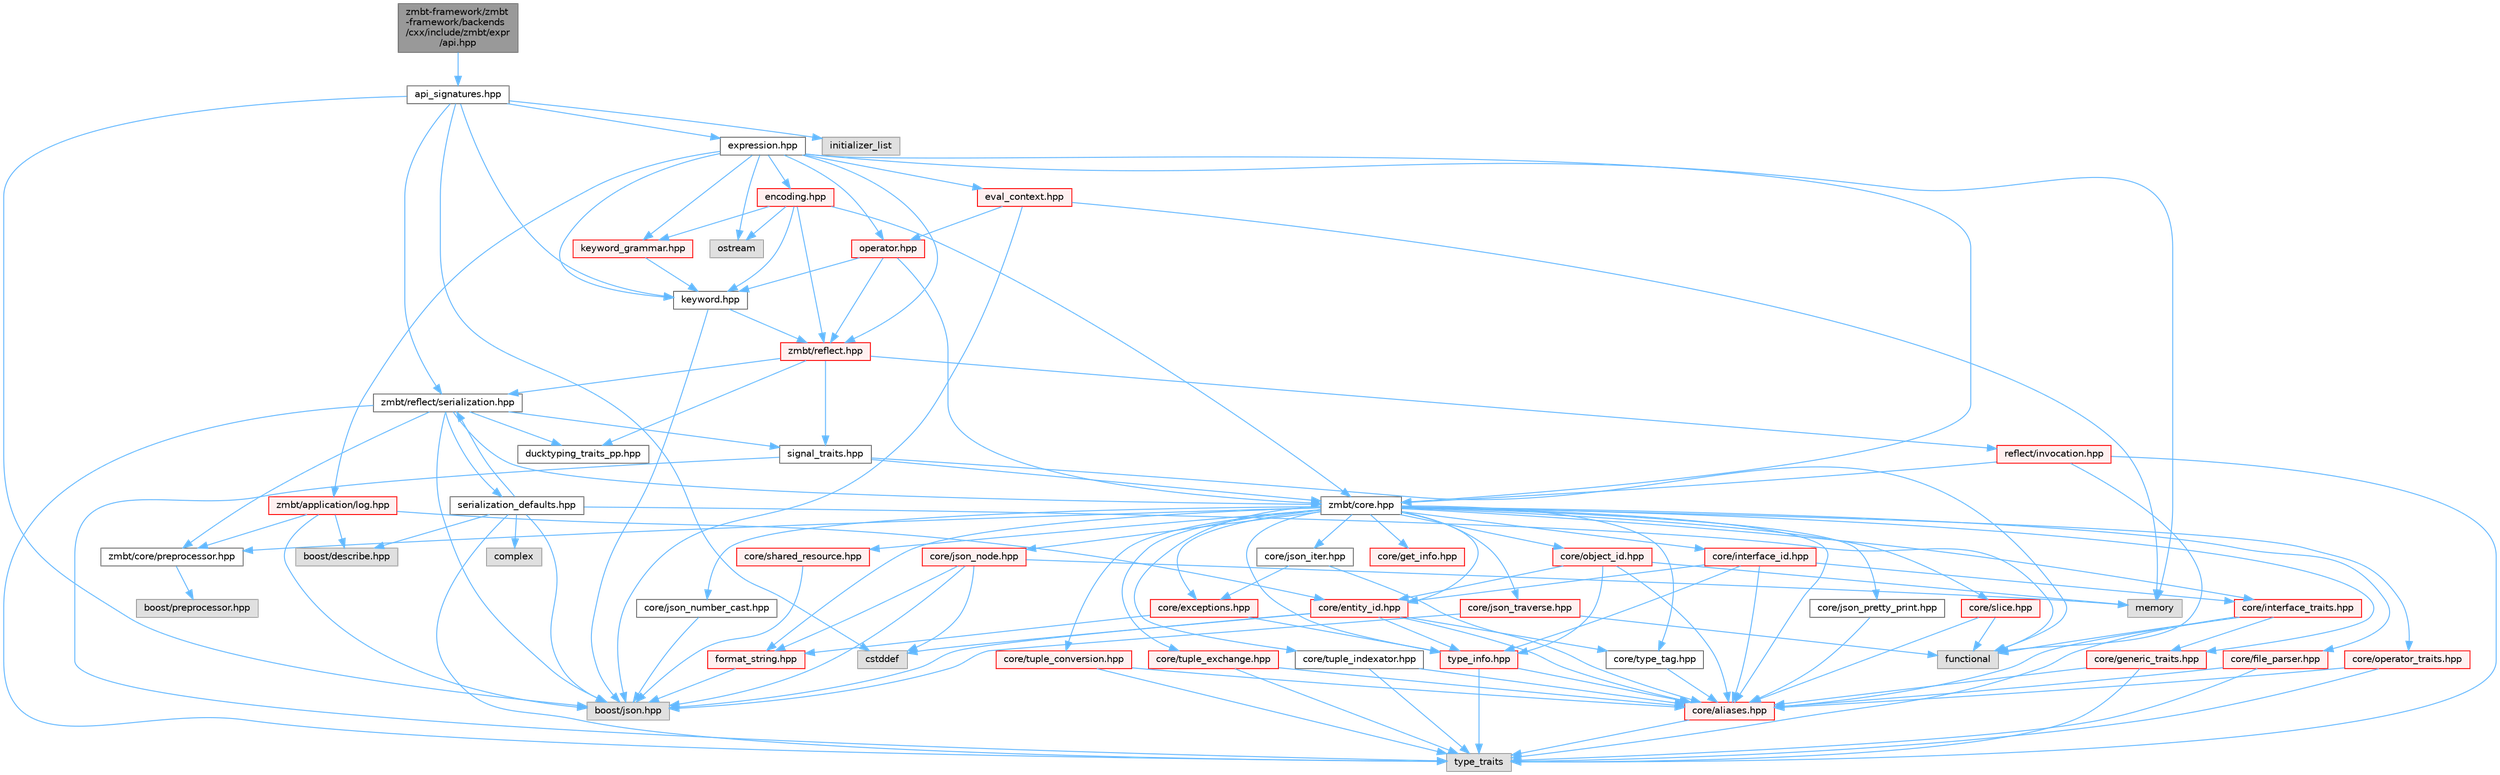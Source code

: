 digraph "zmbt-framework/zmbt-framework/backends/cxx/include/zmbt/expr/api.hpp"
{
 // LATEX_PDF_SIZE
  bgcolor="transparent";
  edge [fontname=Helvetica,fontsize=10,labelfontname=Helvetica,labelfontsize=10];
  node [fontname=Helvetica,fontsize=10,shape=box,height=0.2,width=0.4];
  Node1 [id="Node000001",label="zmbt-framework/zmbt\l-framework/backends\l/cxx/include/zmbt/expr\l/api.hpp",height=0.2,width=0.4,color="gray40", fillcolor="grey60", style="filled", fontcolor="black",tooltip=" "];
  Node1 -> Node2 [id="edge1_Node000001_Node000002",color="steelblue1",style="solid",tooltip=" "];
  Node2 [id="Node000002",label="api_signatures.hpp",height=0.2,width=0.4,color="grey40", fillcolor="white", style="filled",URL="$api__signatures_8hpp.html",tooltip=" "];
  Node2 -> Node3 [id="edge2_Node000002_Node000003",color="steelblue1",style="solid",tooltip=" "];
  Node3 [id="Node000003",label="cstddef",height=0.2,width=0.4,color="grey60", fillcolor="#E0E0E0", style="filled",tooltip=" "];
  Node2 -> Node4 [id="edge3_Node000002_Node000004",color="steelblue1",style="solid",tooltip=" "];
  Node4 [id="Node000004",label="initializer_list",height=0.2,width=0.4,color="grey60", fillcolor="#E0E0E0", style="filled",tooltip=" "];
  Node2 -> Node5 [id="edge4_Node000002_Node000005",color="steelblue1",style="solid",tooltip=" "];
  Node5 [id="Node000005",label="boost/json.hpp",height=0.2,width=0.4,color="grey60", fillcolor="#E0E0E0", style="filled",tooltip=" "];
  Node2 -> Node6 [id="edge5_Node000002_Node000006",color="steelblue1",style="solid",tooltip=" "];
  Node6 [id="Node000006",label="zmbt/reflect/serialization.hpp",height=0.2,width=0.4,color="grey40", fillcolor="white", style="filled",URL="$serialization_8hpp.html",tooltip=" "];
  Node6 -> Node7 [id="edge6_Node000006_Node000007",color="steelblue1",style="solid",tooltip=" "];
  Node7 [id="Node000007",label="type_traits",height=0.2,width=0.4,color="grey60", fillcolor="#E0E0E0", style="filled",tooltip=" "];
  Node6 -> Node5 [id="edge7_Node000006_Node000005",color="steelblue1",style="solid",tooltip=" "];
  Node6 -> Node8 [id="edge8_Node000006_Node000008",color="steelblue1",style="solid",tooltip=" "];
  Node8 [id="Node000008",label="zmbt/core/preprocessor.hpp",height=0.2,width=0.4,color="grey40", fillcolor="white", style="filled",URL="$preprocessor_8hpp.html",tooltip="type traits to check serialization compatibility"];
  Node8 -> Node9 [id="edge9_Node000008_Node000009",color="steelblue1",style="solid",tooltip=" "];
  Node9 [id="Node000009",label="boost/preprocessor.hpp",height=0.2,width=0.4,color="grey60", fillcolor="#E0E0E0", style="filled",tooltip=" "];
  Node6 -> Node10 [id="edge10_Node000006_Node000010",color="steelblue1",style="solid",tooltip=" "];
  Node10 [id="Node000010",label="zmbt/core.hpp",height=0.2,width=0.4,color="grey40", fillcolor="white", style="filled",URL="$core_8hpp.html",tooltip=" "];
  Node10 -> Node11 [id="edge11_Node000010_Node000011",color="steelblue1",style="solid",tooltip=" "];
  Node11 [id="Node000011",label="core/aliases.hpp",height=0.2,width=0.4,color="red", fillcolor="#FFF0F0", style="filled",URL="$aliases_8hpp.html",tooltip=" "];
  Node11 -> Node7 [id="edge12_Node000011_Node000007",color="steelblue1",style="solid",tooltip=" "];
  Node10 -> Node15 [id="edge13_Node000010_Node000015",color="steelblue1",style="solid",tooltip=" "];
  Node15 [id="Node000015",label="core/exceptions.hpp",height=0.2,width=0.4,color="red", fillcolor="#FFF0F0", style="filled",URL="$core_2exceptions_8hpp.html",tooltip=" "];
  Node15 -> Node17 [id="edge14_Node000015_Node000017",color="steelblue1",style="solid",tooltip=" "];
  Node17 [id="Node000017",label="format_string.hpp",height=0.2,width=0.4,color="red", fillcolor="#FFF0F0", style="filled",URL="$format__string_8hpp.html",tooltip=" "];
  Node17 -> Node5 [id="edge15_Node000017_Node000005",color="steelblue1",style="solid",tooltip=" "];
  Node15 -> Node20 [id="edge16_Node000015_Node000020",color="steelblue1",style="solid",tooltip=" "];
  Node20 [id="Node000020",label="type_info.hpp",height=0.2,width=0.4,color="red", fillcolor="#FFF0F0", style="filled",URL="$type__info_8hpp.html",tooltip=" "];
  Node20 -> Node7 [id="edge17_Node000020_Node000007",color="steelblue1",style="solid",tooltip=" "];
  Node20 -> Node11 [id="edge18_Node000020_Node000011",color="steelblue1",style="solid",tooltip=" "];
  Node10 -> Node22 [id="edge19_Node000010_Node000022",color="steelblue1",style="solid",tooltip=" "];
  Node22 [id="Node000022",label="core/file_parser.hpp",height=0.2,width=0.4,color="red", fillcolor="#FFF0F0", style="filled",URL="$file__parser_8hpp.html",tooltip=" "];
  Node22 -> Node7 [id="edge20_Node000022_Node000007",color="steelblue1",style="solid",tooltip=" "];
  Node22 -> Node11 [id="edge21_Node000022_Node000011",color="steelblue1",style="solid",tooltip=" "];
  Node10 -> Node17 [id="edge22_Node000010_Node000017",color="steelblue1",style="solid",tooltip=" "];
  Node10 -> Node24 [id="edge23_Node000010_Node000024",color="steelblue1",style="solid",tooltip=" "];
  Node24 [id="Node000024",label="core/generic_traits.hpp",height=0.2,width=0.4,color="red", fillcolor="#FFF0F0", style="filled",URL="$generic__traits_8hpp.html",tooltip=" "];
  Node24 -> Node7 [id="edge24_Node000024_Node000007",color="steelblue1",style="solid",tooltip=" "];
  Node24 -> Node11 [id="edge25_Node000024_Node000011",color="steelblue1",style="solid",tooltip=" "];
  Node10 -> Node25 [id="edge26_Node000010_Node000025",color="steelblue1",style="solid",tooltip=" "];
  Node25 [id="Node000025",label="core/get_info.hpp",height=0.2,width=0.4,color="red", fillcolor="#FFF0F0", style="filled",URL="$get__info_8hpp.html",tooltip=" "];
  Node10 -> Node27 [id="edge27_Node000010_Node000027",color="steelblue1",style="solid",tooltip=" "];
  Node27 [id="Node000027",label="core/interface_traits.hpp",height=0.2,width=0.4,color="red", fillcolor="#FFF0F0", style="filled",URL="$interface__traits_8hpp.html",tooltip=" "];
  Node27 -> Node28 [id="edge28_Node000027_Node000028",color="steelblue1",style="solid",tooltip=" "];
  Node28 [id="Node000028",label="functional",height=0.2,width=0.4,color="grey60", fillcolor="#E0E0E0", style="filled",tooltip=" "];
  Node27 -> Node7 [id="edge29_Node000027_Node000007",color="steelblue1",style="solid",tooltip=" "];
  Node27 -> Node11 [id="edge30_Node000027_Node000011",color="steelblue1",style="solid",tooltip=" "];
  Node27 -> Node24 [id="edge31_Node000027_Node000024",color="steelblue1",style="solid",tooltip=" "];
  Node10 -> Node29 [id="edge32_Node000010_Node000029",color="steelblue1",style="solid",tooltip=" "];
  Node29 [id="Node000029",label="core/json_iter.hpp",height=0.2,width=0.4,color="grey40", fillcolor="white", style="filled",URL="$json__iter_8hpp.html",tooltip=" "];
  Node29 -> Node11 [id="edge33_Node000029_Node000011",color="steelblue1",style="solid",tooltip=" "];
  Node29 -> Node15 [id="edge34_Node000029_Node000015",color="steelblue1",style="solid",tooltip=" "];
  Node10 -> Node30 [id="edge35_Node000010_Node000030",color="steelblue1",style="solid",tooltip=" "];
  Node30 [id="Node000030",label="core/json_node.hpp",height=0.2,width=0.4,color="red", fillcolor="#FFF0F0", style="filled",URL="$json__node_8hpp.html",tooltip=" "];
  Node30 -> Node5 [id="edge36_Node000030_Node000005",color="steelblue1",style="solid",tooltip=" "];
  Node30 -> Node3 [id="edge37_Node000030_Node000003",color="steelblue1",style="solid",tooltip=" "];
  Node30 -> Node32 [id="edge38_Node000030_Node000032",color="steelblue1",style="solid",tooltip=" "];
  Node32 [id="Node000032",label="memory",height=0.2,width=0.4,color="grey60", fillcolor="#E0E0E0", style="filled",tooltip=" "];
  Node30 -> Node17 [id="edge39_Node000030_Node000017",color="steelblue1",style="solid",tooltip=" "];
  Node10 -> Node33 [id="edge40_Node000010_Node000033",color="steelblue1",style="solid",tooltip=" "];
  Node33 [id="Node000033",label="core/json_number_cast.hpp",height=0.2,width=0.4,color="grey40", fillcolor="white", style="filled",URL="$json__number__cast_8hpp.html",tooltip=" "];
  Node33 -> Node5 [id="edge41_Node000033_Node000005",color="steelblue1",style="solid",tooltip=" "];
  Node10 -> Node34 [id="edge42_Node000010_Node000034",color="steelblue1",style="solid",tooltip=" "];
  Node34 [id="Node000034",label="core/json_traverse.hpp",height=0.2,width=0.4,color="red", fillcolor="#FFF0F0", style="filled",URL="$json__traverse_8hpp.html",tooltip=" "];
  Node34 -> Node28 [id="edge43_Node000034_Node000028",color="steelblue1",style="solid",tooltip=" "];
  Node34 -> Node5 [id="edge44_Node000034_Node000005",color="steelblue1",style="solid",tooltip=" "];
  Node10 -> Node35 [id="edge45_Node000010_Node000035",color="steelblue1",style="solid",tooltip=" "];
  Node35 [id="Node000035",label="core/json_pretty_print.hpp",height=0.2,width=0.4,color="grey40", fillcolor="white", style="filled",URL="$json__pretty__print_8hpp.html",tooltip=" "];
  Node35 -> Node11 [id="edge46_Node000035_Node000011",color="steelblue1",style="solid",tooltip=" "];
  Node10 -> Node36 [id="edge47_Node000010_Node000036",color="steelblue1",style="solid",tooltip=" "];
  Node36 [id="Node000036",label="core/slice.hpp",height=0.2,width=0.4,color="red", fillcolor="#FFF0F0", style="filled",URL="$slice_8hpp.html",tooltip=" "];
  Node36 -> Node28 [id="edge48_Node000036_Node000028",color="steelblue1",style="solid",tooltip=" "];
  Node36 -> Node11 [id="edge49_Node000036_Node000011",color="steelblue1",style="solid",tooltip=" "];
  Node10 -> Node8 [id="edge50_Node000010_Node000008",color="steelblue1",style="solid",tooltip=" "];
  Node10 -> Node37 [id="edge51_Node000010_Node000037",color="steelblue1",style="solid",tooltip=" "];
  Node37 [id="Node000037",label="core/operator_traits.hpp",height=0.2,width=0.4,color="red", fillcolor="#FFF0F0", style="filled",URL="$operator__traits_8hpp.html",tooltip=" "];
  Node37 -> Node7 [id="edge52_Node000037_Node000007",color="steelblue1",style="solid",tooltip=" "];
  Node37 -> Node11 [id="edge53_Node000037_Node000011",color="steelblue1",style="solid",tooltip=" "];
  Node10 -> Node44 [id="edge54_Node000010_Node000044",color="steelblue1",style="solid",tooltip=" "];
  Node44 [id="Node000044",label="core/shared_resource.hpp",height=0.2,width=0.4,color="red", fillcolor="#FFF0F0", style="filled",URL="$shared__resource_8hpp.html",tooltip=" "];
  Node44 -> Node5 [id="edge55_Node000044_Node000005",color="steelblue1",style="solid",tooltip=" "];
  Node10 -> Node45 [id="edge56_Node000010_Node000045",color="steelblue1",style="solid",tooltip=" "];
  Node45 [id="Node000045",label="core/tuple_conversion.hpp",height=0.2,width=0.4,color="red", fillcolor="#FFF0F0", style="filled",URL="$tuple__conversion_8hpp.html",tooltip=" "];
  Node45 -> Node7 [id="edge57_Node000045_Node000007",color="steelblue1",style="solid",tooltip=" "];
  Node45 -> Node11 [id="edge58_Node000045_Node000011",color="steelblue1",style="solid",tooltip=" "];
  Node10 -> Node46 [id="edge59_Node000010_Node000046",color="steelblue1",style="solid",tooltip=" "];
  Node46 [id="Node000046",label="core/tuple_exchange.hpp",height=0.2,width=0.4,color="red", fillcolor="#FFF0F0", style="filled",URL="$tuple__exchange_8hpp.html",tooltip=" "];
  Node46 -> Node7 [id="edge60_Node000046_Node000007",color="steelblue1",style="solid",tooltip=" "];
  Node46 -> Node11 [id="edge61_Node000046_Node000011",color="steelblue1",style="solid",tooltip=" "];
  Node10 -> Node47 [id="edge62_Node000010_Node000047",color="steelblue1",style="solid",tooltip=" "];
  Node47 [id="Node000047",label="core/tuple_indexator.hpp",height=0.2,width=0.4,color="grey40", fillcolor="white", style="filled",URL="$tuple__indexator_8hpp.html",tooltip=" "];
  Node47 -> Node7 [id="edge63_Node000047_Node000007",color="steelblue1",style="solid",tooltip=" "];
  Node47 -> Node11 [id="edge64_Node000047_Node000011",color="steelblue1",style="solid",tooltip=" "];
  Node10 -> Node20 [id="edge65_Node000010_Node000020",color="steelblue1",style="solid",tooltip=" "];
  Node10 -> Node48 [id="edge66_Node000010_Node000048",color="steelblue1",style="solid",tooltip=" "];
  Node48 [id="Node000048",label="core/type_tag.hpp",height=0.2,width=0.4,color="grey40", fillcolor="white", style="filled",URL="$type__tag_8hpp.html",tooltip=" "];
  Node48 -> Node11 [id="edge67_Node000048_Node000011",color="steelblue1",style="solid",tooltip=" "];
  Node10 -> Node49 [id="edge68_Node000010_Node000049",color="steelblue1",style="solid",tooltip=" "];
  Node49 [id="Node000049",label="core/entity_id.hpp",height=0.2,width=0.4,color="red", fillcolor="#FFF0F0", style="filled",URL="$entity__id_8hpp.html",tooltip=" "];
  Node49 -> Node3 [id="edge69_Node000049_Node000003",color="steelblue1",style="solid",tooltip=" "];
  Node49 -> Node5 [id="edge70_Node000049_Node000005",color="steelblue1",style="solid",tooltip=" "];
  Node49 -> Node11 [id="edge71_Node000049_Node000011",color="steelblue1",style="solid",tooltip=" "];
  Node49 -> Node48 [id="edge72_Node000049_Node000048",color="steelblue1",style="solid",tooltip=" "];
  Node49 -> Node20 [id="edge73_Node000049_Node000020",color="steelblue1",style="solid",tooltip=" "];
  Node10 -> Node52 [id="edge74_Node000010_Node000052",color="steelblue1",style="solid",tooltip=" "];
  Node52 [id="Node000052",label="core/interface_id.hpp",height=0.2,width=0.4,color="red", fillcolor="#FFF0F0", style="filled",URL="$interface__id_8hpp.html",tooltip=" "];
  Node52 -> Node11 [id="edge75_Node000052_Node000011",color="steelblue1",style="solid",tooltip=" "];
  Node52 -> Node49 [id="edge76_Node000052_Node000049",color="steelblue1",style="solid",tooltip=" "];
  Node52 -> Node27 [id="edge77_Node000052_Node000027",color="steelblue1",style="solid",tooltip=" "];
  Node52 -> Node20 [id="edge78_Node000052_Node000020",color="steelblue1",style="solid",tooltip=" "];
  Node10 -> Node56 [id="edge79_Node000010_Node000056",color="steelblue1",style="solid",tooltip=" "];
  Node56 [id="Node000056",label="core/object_id.hpp",height=0.2,width=0.4,color="red", fillcolor="#FFF0F0", style="filled",URL="$object__id_8hpp.html",tooltip=" "];
  Node56 -> Node32 [id="edge80_Node000056_Node000032",color="steelblue1",style="solid",tooltip=" "];
  Node56 -> Node11 [id="edge81_Node000056_Node000011",color="steelblue1",style="solid",tooltip=" "];
  Node56 -> Node49 [id="edge82_Node000056_Node000049",color="steelblue1",style="solid",tooltip=" "];
  Node56 -> Node20 [id="edge83_Node000056_Node000020",color="steelblue1",style="solid",tooltip=" "];
  Node6 -> Node57 [id="edge84_Node000006_Node000057",color="steelblue1",style="solid",tooltip=" "];
  Node57 [id="Node000057",label="ducktyping_traits_pp.hpp",height=0.2,width=0.4,color="grey40", fillcolor="white", style="filled",URL="$ducktyping__traits__pp_8hpp.html",tooltip=" "];
  Node6 -> Node58 [id="edge85_Node000006_Node000058",color="steelblue1",style="solid",tooltip=" "];
  Node58 [id="Node000058",label="signal_traits.hpp",height=0.2,width=0.4,color="grey40", fillcolor="white", style="filled",URL="$signal__traits_8hpp.html",tooltip=" "];
  Node58 -> Node28 [id="edge86_Node000058_Node000028",color="steelblue1",style="solid",tooltip=" "];
  Node58 -> Node7 [id="edge87_Node000058_Node000007",color="steelblue1",style="solid",tooltip=" "];
  Node58 -> Node10 [id="edge88_Node000058_Node000010",color="steelblue1",style="solid",tooltip=" "];
  Node6 -> Node59 [id="edge89_Node000006_Node000059",color="steelblue1",style="solid",tooltip=" "];
  Node59 [id="Node000059",label="serialization_defaults.hpp",height=0.2,width=0.4,color="grey40", fillcolor="white", style="filled",URL="$serialization__defaults_8hpp.html",tooltip=" "];
  Node59 -> Node28 [id="edge90_Node000059_Node000028",color="steelblue1",style="solid",tooltip=" "];
  Node59 -> Node7 [id="edge91_Node000059_Node000007",color="steelblue1",style="solid",tooltip=" "];
  Node59 -> Node60 [id="edge92_Node000059_Node000060",color="steelblue1",style="solid",tooltip=" "];
  Node60 [id="Node000060",label="boost/describe.hpp",height=0.2,width=0.4,color="grey60", fillcolor="#E0E0E0", style="filled",tooltip=" "];
  Node59 -> Node5 [id="edge93_Node000059_Node000005",color="steelblue1",style="solid",tooltip=" "];
  Node59 -> Node6 [id="edge94_Node000059_Node000006",color="steelblue1",style="solid",tooltip=" "];
  Node59 -> Node61 [id="edge95_Node000059_Node000061",color="steelblue1",style="solid",tooltip=" "];
  Node61 [id="Node000061",label="complex",height=0.2,width=0.4,color="grey60", fillcolor="#E0E0E0", style="filled",tooltip=" "];
  Node2 -> Node62 [id="edge96_Node000002_Node000062",color="steelblue1",style="solid",tooltip=" "];
  Node62 [id="Node000062",label="keyword.hpp",height=0.2,width=0.4,color="grey40", fillcolor="white", style="filled",URL="$keyword_8hpp.html",tooltip=" "];
  Node62 -> Node5 [id="edge97_Node000062_Node000005",color="steelblue1",style="solid",tooltip=" "];
  Node62 -> Node63 [id="edge98_Node000062_Node000063",color="steelblue1",style="solid",tooltip=" "];
  Node63 [id="Node000063",label="zmbt/reflect.hpp",height=0.2,width=0.4,color="red", fillcolor="#FFF0F0", style="filled",URL="$reflect_8hpp.html",tooltip=" "];
  Node63 -> Node57 [id="edge99_Node000063_Node000057",color="steelblue1",style="solid",tooltip=" "];
  Node63 -> Node58 [id="edge100_Node000063_Node000058",color="steelblue1",style="solid",tooltip=" "];
  Node63 -> Node64 [id="edge101_Node000063_Node000064",color="steelblue1",style="solid",tooltip=" "];
  Node64 [id="Node000064",label="reflect/invocation.hpp",height=0.2,width=0.4,color="red", fillcolor="#FFF0F0", style="filled",URL="$invocation_8hpp.html",tooltip=" "];
  Node64 -> Node28 [id="edge102_Node000064_Node000028",color="steelblue1",style="solid",tooltip=" "];
  Node64 -> Node7 [id="edge103_Node000064_Node000007",color="steelblue1",style="solid",tooltip=" "];
  Node64 -> Node10 [id="edge104_Node000064_Node000010",color="steelblue1",style="solid",tooltip=" "];
  Node63 -> Node6 [id="edge105_Node000063_Node000006",color="steelblue1",style="solid",tooltip=" "];
  Node2 -> Node66 [id="edge106_Node000002_Node000066",color="steelblue1",style="solid",tooltip=" "];
  Node66 [id="Node000066",label="expression.hpp",height=0.2,width=0.4,color="grey40", fillcolor="white", style="filled",URL="$expression_8hpp.html",tooltip=" "];
  Node66 -> Node32 [id="edge107_Node000066_Node000032",color="steelblue1",style="solid",tooltip=" "];
  Node66 -> Node67 [id="edge108_Node000066_Node000067",color="steelblue1",style="solid",tooltip=" "];
  Node67 [id="Node000067",label="ostream",height=0.2,width=0.4,color="grey60", fillcolor="#E0E0E0", style="filled",tooltip=" "];
  Node66 -> Node68 [id="edge109_Node000066_Node000068",color="steelblue1",style="solid",tooltip=" "];
  Node68 [id="Node000068",label="zmbt/application/log.hpp",height=0.2,width=0.4,color="red", fillcolor="#FFF0F0", style="filled",URL="$log_8hpp.html",tooltip=" "];
  Node68 -> Node60 [id="edge110_Node000068_Node000060",color="steelblue1",style="solid",tooltip=" "];
  Node68 -> Node5 [id="edge111_Node000068_Node000005",color="steelblue1",style="solid",tooltip=" "];
  Node68 -> Node8 [id="edge112_Node000068_Node000008",color="steelblue1",style="solid",tooltip=" "];
  Node68 -> Node49 [id="edge113_Node000068_Node000049",color="steelblue1",style="solid",tooltip=" "];
  Node66 -> Node10 [id="edge114_Node000066_Node000010",color="steelblue1",style="solid",tooltip=" "];
  Node66 -> Node63 [id="edge115_Node000066_Node000063",color="steelblue1",style="solid",tooltip=" "];
  Node66 -> Node71 [id="edge116_Node000066_Node000071",color="steelblue1",style="solid",tooltip=" "];
  Node71 [id="Node000071",label="operator.hpp",height=0.2,width=0.4,color="red", fillcolor="#FFF0F0", style="filled",URL="$operator_8hpp.html",tooltip=" "];
  Node71 -> Node10 [id="edge117_Node000071_Node000010",color="steelblue1",style="solid",tooltip=" "];
  Node71 -> Node63 [id="edge118_Node000071_Node000063",color="steelblue1",style="solid",tooltip=" "];
  Node71 -> Node62 [id="edge119_Node000071_Node000062",color="steelblue1",style="solid",tooltip=" "];
  Node66 -> Node62 [id="edge120_Node000066_Node000062",color="steelblue1",style="solid",tooltip=" "];
  Node66 -> Node76 [id="edge121_Node000066_Node000076",color="steelblue1",style="solid",tooltip=" "];
  Node76 [id="Node000076",label="keyword_grammar.hpp",height=0.2,width=0.4,color="red", fillcolor="#FFF0F0", style="filled",URL="$keyword__grammar_8hpp.html",tooltip=" "];
  Node76 -> Node62 [id="edge122_Node000076_Node000062",color="steelblue1",style="solid",tooltip=" "];
  Node66 -> Node79 [id="edge123_Node000066_Node000079",color="steelblue1",style="solid",tooltip=" "];
  Node79 [id="Node000079",label="encoding.hpp",height=0.2,width=0.4,color="red", fillcolor="#FFF0F0", style="filled",URL="$encoding_8hpp.html",tooltip=" "];
  Node79 -> Node67 [id="edge124_Node000079_Node000067",color="steelblue1",style="solid",tooltip=" "];
  Node79 -> Node10 [id="edge125_Node000079_Node000010",color="steelblue1",style="solid",tooltip=" "];
  Node79 -> Node63 [id="edge126_Node000079_Node000063",color="steelblue1",style="solid",tooltip=" "];
  Node79 -> Node62 [id="edge127_Node000079_Node000062",color="steelblue1",style="solid",tooltip=" "];
  Node79 -> Node76 [id="edge128_Node000079_Node000076",color="steelblue1",style="solid",tooltip=" "];
  Node66 -> Node83 [id="edge129_Node000066_Node000083",color="steelblue1",style="solid",tooltip=" "];
  Node83 [id="Node000083",label="eval_context.hpp",height=0.2,width=0.4,color="red", fillcolor="#FFF0F0", style="filled",URL="$eval__context_8hpp.html",tooltip=" "];
  Node83 -> Node32 [id="edge130_Node000083_Node000032",color="steelblue1",style="solid",tooltip=" "];
  Node83 -> Node5 [id="edge131_Node000083_Node000005",color="steelblue1",style="solid",tooltip=" "];
  Node83 -> Node71 [id="edge132_Node000083_Node000071",color="steelblue1",style="solid",tooltip=" "];
}
